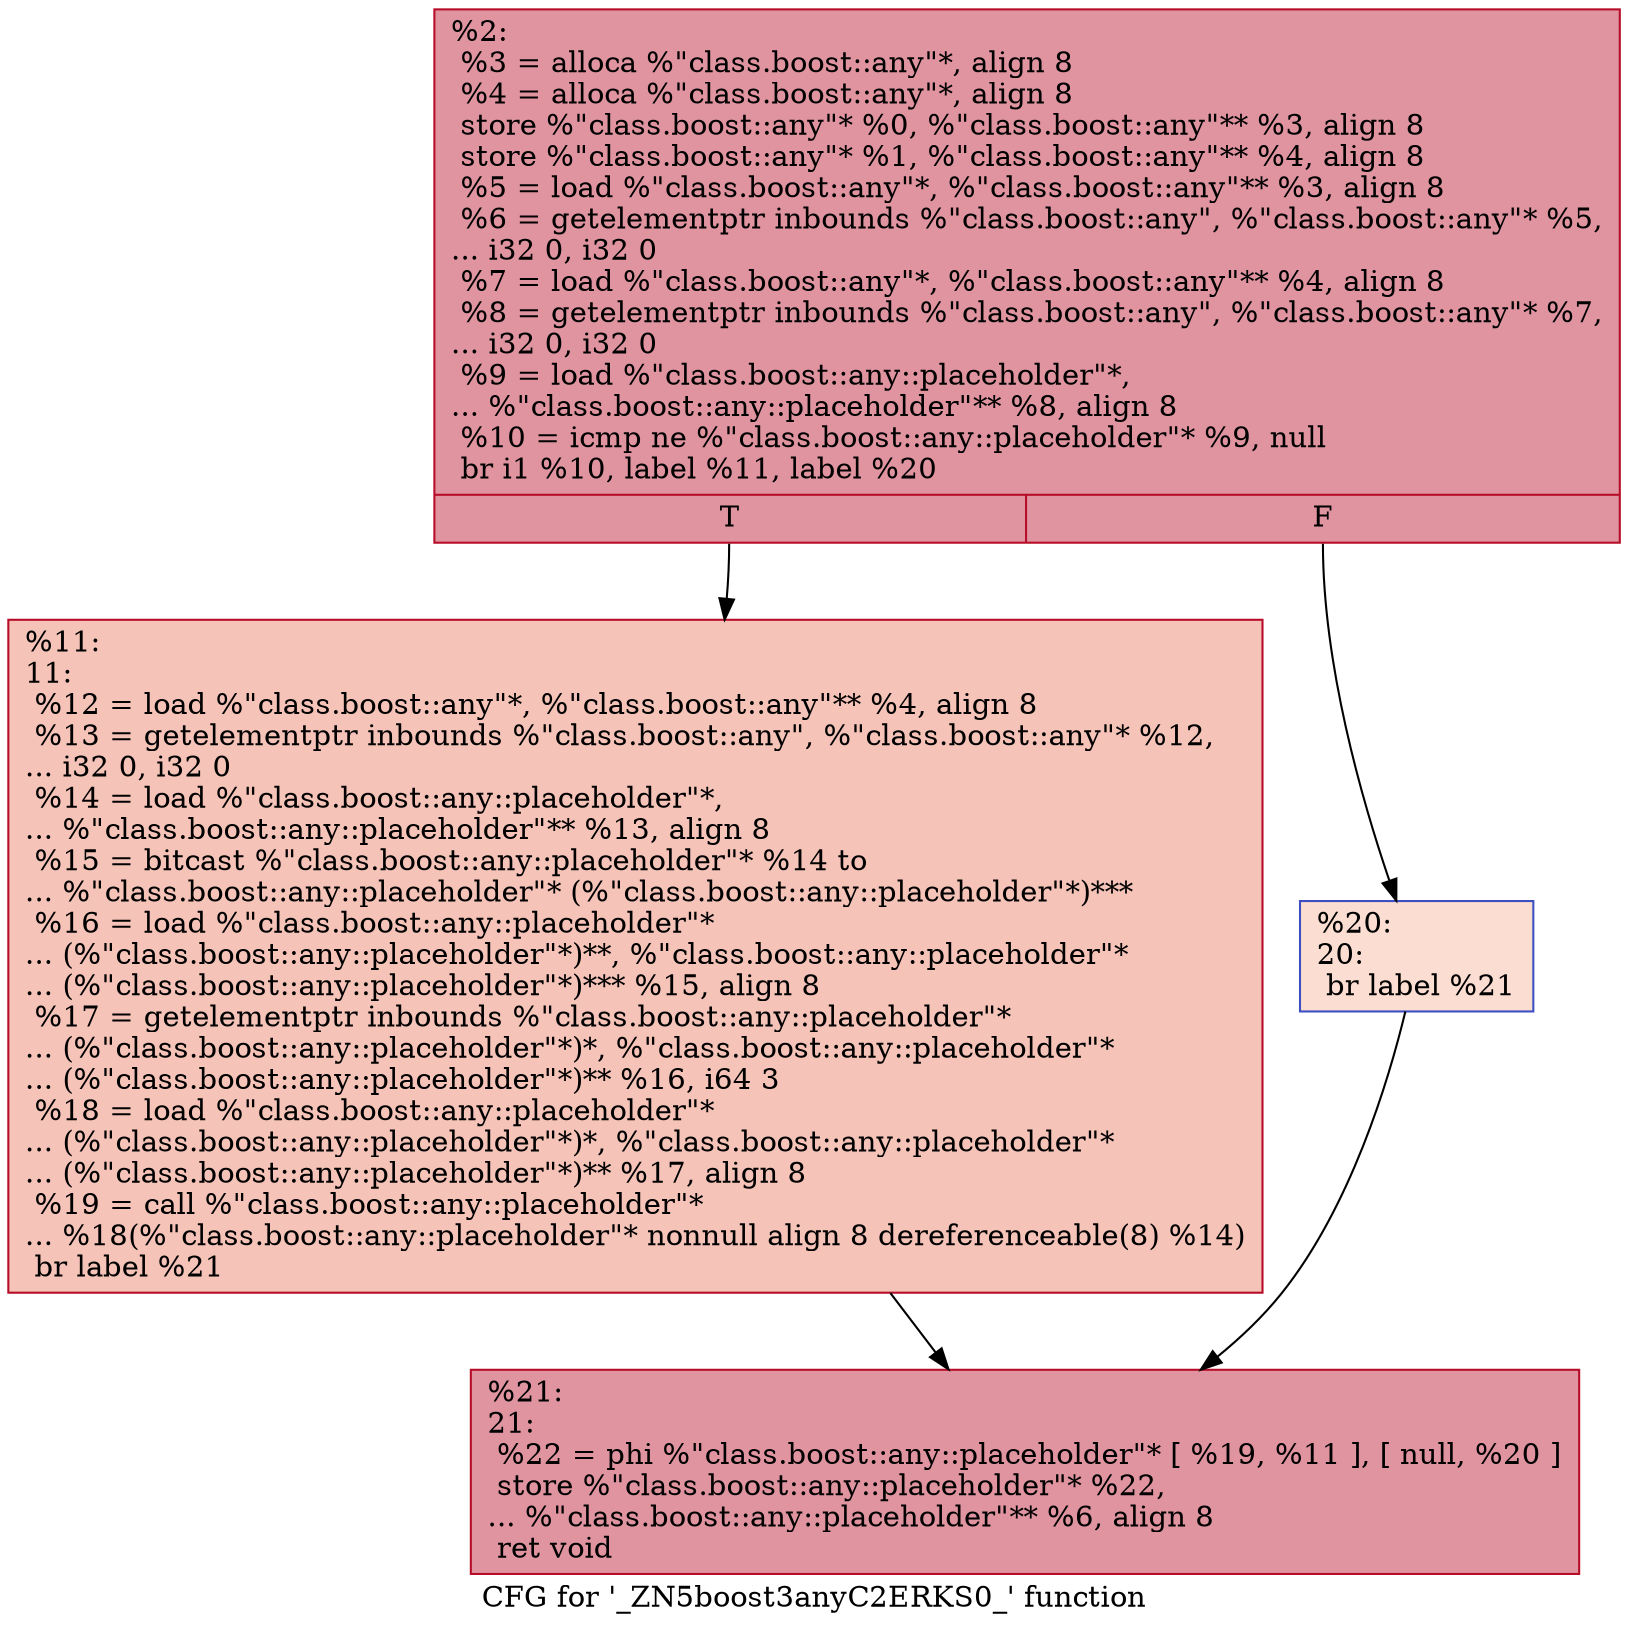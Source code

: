digraph "CFG for '_ZN5boost3anyC2ERKS0_' function" {
	label="CFG for '_ZN5boost3anyC2ERKS0_' function";

	Node0x55dea68af5b0 [shape=record,color="#b70d28ff", style=filled, fillcolor="#b70d2870",label="{%2:\l  %3 = alloca %\"class.boost::any\"*, align 8\l  %4 = alloca %\"class.boost::any\"*, align 8\l  store %\"class.boost::any\"* %0, %\"class.boost::any\"** %3, align 8\l  store %\"class.boost::any\"* %1, %\"class.boost::any\"** %4, align 8\l  %5 = load %\"class.boost::any\"*, %\"class.boost::any\"** %3, align 8\l  %6 = getelementptr inbounds %\"class.boost::any\", %\"class.boost::any\"* %5,\l... i32 0, i32 0\l  %7 = load %\"class.boost::any\"*, %\"class.boost::any\"** %4, align 8\l  %8 = getelementptr inbounds %\"class.boost::any\", %\"class.boost::any\"* %7,\l... i32 0, i32 0\l  %9 = load %\"class.boost::any::placeholder\"*,\l... %\"class.boost::any::placeholder\"** %8, align 8\l  %10 = icmp ne %\"class.boost::any::placeholder\"* %9, null\l  br i1 %10, label %11, label %20\l|{<s0>T|<s1>F}}"];
	Node0x55dea68af5b0:s0 -> Node0x55dea68af6e0;
	Node0x55dea68af5b0:s1 -> Node0x55dea68afbb0;
	Node0x55dea68af6e0 [shape=record,color="#b70d28ff", style=filled, fillcolor="#e8765c70",label="{%11:\l11:                                               \l  %12 = load %\"class.boost::any\"*, %\"class.boost::any\"** %4, align 8\l  %13 = getelementptr inbounds %\"class.boost::any\", %\"class.boost::any\"* %12,\l... i32 0, i32 0\l  %14 = load %\"class.boost::any::placeholder\"*,\l... %\"class.boost::any::placeholder\"** %13, align 8\l  %15 = bitcast %\"class.boost::any::placeholder\"* %14 to\l... %\"class.boost::any::placeholder\"* (%\"class.boost::any::placeholder\"*)***\l  %16 = load %\"class.boost::any::placeholder\"*\l... (%\"class.boost::any::placeholder\"*)**, %\"class.boost::any::placeholder\"*\l... (%\"class.boost::any::placeholder\"*)*** %15, align 8\l  %17 = getelementptr inbounds %\"class.boost::any::placeholder\"*\l... (%\"class.boost::any::placeholder\"*)*, %\"class.boost::any::placeholder\"*\l... (%\"class.boost::any::placeholder\"*)** %16, i64 3\l  %18 = load %\"class.boost::any::placeholder\"*\l... (%\"class.boost::any::placeholder\"*)*, %\"class.boost::any::placeholder\"*\l... (%\"class.boost::any::placeholder\"*)** %17, align 8\l  %19 = call %\"class.boost::any::placeholder\"*\l... %18(%\"class.boost::any::placeholder\"* nonnull align 8 dereferenceable(8) %14)\l  br label %21\l}"];
	Node0x55dea68af6e0 -> Node0x55dea68b0130;
	Node0x55dea68afbb0 [shape=record,color="#3d50c3ff", style=filled, fillcolor="#f7b39670",label="{%20:\l20:                                               \l  br label %21\l}"];
	Node0x55dea68afbb0 -> Node0x55dea68b0130;
	Node0x55dea68b0130 [shape=record,color="#b70d28ff", style=filled, fillcolor="#b70d2870",label="{%21:\l21:                                               \l  %22 = phi %\"class.boost::any::placeholder\"* [ %19, %11 ], [ null, %20 ]\l  store %\"class.boost::any::placeholder\"* %22,\l... %\"class.boost::any::placeholder\"** %6, align 8\l  ret void\l}"];
}
